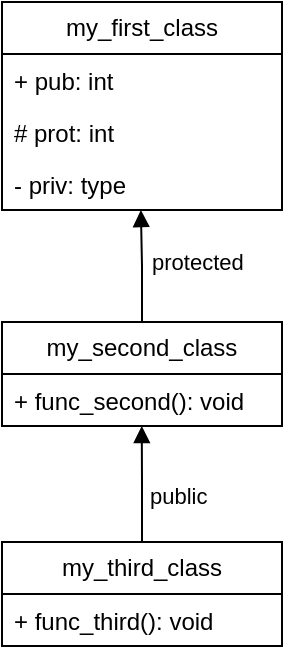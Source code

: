 <mxfile version="25.0.2">
  <diagram name="Page-1" id="MxoNv4nQiQHgK9i8ivyI">
    <mxGraphModel dx="1114" dy="780" grid="1" gridSize="10" guides="1" tooltips="1" connect="1" arrows="1" fold="1" page="1" pageScale="1" pageWidth="826" pageHeight="1169" math="0" shadow="0">
      <root>
        <mxCell id="0" />
        <mxCell id="1" parent="0" />
        <mxCell id="JxRFG7sV6omq5Ux-D1lD-19" style="edgeStyle=orthogonalEdgeStyle;rounded=0;orthogonalLoop=1;jettySize=auto;html=1;exitX=0.5;exitY=0;exitDx=0;exitDy=0;entryX=0.496;entryY=1;entryDx=0;entryDy=0;entryPerimeter=0;endArrow=block;endFill=1;" edge="1" parent="1" source="JxRFG7sV6omq5Ux-D1lD-25" target="JxRFG7sV6omq5Ux-D1lD-24">
          <mxGeometry relative="1" as="geometry">
            <mxPoint x="349.81" y="214" as="sourcePoint" />
            <mxPoint x="349.65" y="144" as="targetPoint" />
          </mxGeometry>
        </mxCell>
        <mxCell id="JxRFG7sV6omq5Ux-D1lD-32" value="protected" style="edgeLabel;html=1;align=left;verticalAlign=middle;resizable=0;points=[];" vertex="1" connectable="0" parent="JxRFG7sV6omq5Ux-D1lD-19">
          <mxGeometry x="0.082" y="-4" relative="1" as="geometry">
            <mxPoint as="offset" />
          </mxGeometry>
        </mxCell>
        <mxCell id="JxRFG7sV6omq5Ux-D1lD-21" value="my_first_class" style="swimlane;fontStyle=0;childLayout=stackLayout;horizontal=1;startSize=26;fillColor=none;horizontalStack=0;resizeParent=1;resizeParentMax=0;resizeLast=0;collapsible=1;marginBottom=0;whiteSpace=wrap;html=1;" vertex="1" parent="1">
          <mxGeometry x="280" y="40" width="140" height="104" as="geometry" />
        </mxCell>
        <mxCell id="JxRFG7sV6omq5Ux-D1lD-22" value="+ pub: int" style="text;strokeColor=none;fillColor=none;align=left;verticalAlign=top;spacingLeft=4;spacingRight=4;overflow=hidden;rotatable=0;points=[[0,0.5],[1,0.5]];portConstraint=eastwest;whiteSpace=wrap;html=1;" vertex="1" parent="JxRFG7sV6omq5Ux-D1lD-21">
          <mxGeometry y="26" width="140" height="26" as="geometry" />
        </mxCell>
        <mxCell id="JxRFG7sV6omq5Ux-D1lD-23" value="# prot: int" style="text;strokeColor=none;fillColor=none;align=left;verticalAlign=top;spacingLeft=4;spacingRight=4;overflow=hidden;rotatable=0;points=[[0,0.5],[1,0.5]];portConstraint=eastwest;whiteSpace=wrap;html=1;" vertex="1" parent="JxRFG7sV6omq5Ux-D1lD-21">
          <mxGeometry y="52" width="140" height="26" as="geometry" />
        </mxCell>
        <mxCell id="JxRFG7sV6omq5Ux-D1lD-24" value="- priv: type" style="text;strokeColor=none;fillColor=none;align=left;verticalAlign=top;spacingLeft=4;spacingRight=4;overflow=hidden;rotatable=0;points=[[0,0.5],[1,0.5]];portConstraint=eastwest;whiteSpace=wrap;html=1;" vertex="1" parent="JxRFG7sV6omq5Ux-D1lD-21">
          <mxGeometry y="78" width="140" height="26" as="geometry" />
        </mxCell>
        <mxCell id="JxRFG7sV6omq5Ux-D1lD-25" value="my_second_class" style="swimlane;fontStyle=0;childLayout=stackLayout;horizontal=1;startSize=26;fillColor=none;horizontalStack=0;resizeParent=1;resizeParentMax=0;resizeLast=0;collapsible=1;marginBottom=0;whiteSpace=wrap;html=1;" vertex="1" parent="1">
          <mxGeometry x="280" y="200" width="140" height="52" as="geometry" />
        </mxCell>
        <mxCell id="JxRFG7sV6omq5Ux-D1lD-26" value="+ func_second(): void" style="text;strokeColor=none;fillColor=none;align=left;verticalAlign=top;spacingLeft=4;spacingRight=4;overflow=hidden;rotatable=0;points=[[0,0.5],[1,0.5]];portConstraint=eastwest;whiteSpace=wrap;html=1;" vertex="1" parent="JxRFG7sV6omq5Ux-D1lD-25">
          <mxGeometry y="26" width="140" height="26" as="geometry" />
        </mxCell>
        <mxCell id="JxRFG7sV6omq5Ux-D1lD-29" value="my_third_class" style="swimlane;fontStyle=0;childLayout=stackLayout;horizontal=1;startSize=26;fillColor=none;horizontalStack=0;resizeParent=1;resizeParentMax=0;resizeLast=0;collapsible=1;marginBottom=0;whiteSpace=wrap;html=1;" vertex="1" parent="1">
          <mxGeometry x="280" y="310" width="140" height="52" as="geometry" />
        </mxCell>
        <mxCell id="JxRFG7sV6omq5Ux-D1lD-30" value="+ func_third(): void" style="text;strokeColor=none;fillColor=none;align=left;verticalAlign=top;spacingLeft=4;spacingRight=4;overflow=hidden;rotatable=0;points=[[0,0.5],[1,0.5]];portConstraint=eastwest;whiteSpace=wrap;html=1;" vertex="1" parent="JxRFG7sV6omq5Ux-D1lD-29">
          <mxGeometry y="26" width="140" height="26" as="geometry" />
        </mxCell>
        <mxCell id="JxRFG7sV6omq5Ux-D1lD-31" style="edgeStyle=orthogonalEdgeStyle;rounded=0;orthogonalLoop=1;jettySize=auto;html=1;endArrow=block;endFill=1;exitX=0.5;exitY=0;exitDx=0;exitDy=0;" edge="1" parent="1" source="JxRFG7sV6omq5Ux-D1lD-29">
          <mxGeometry relative="1" as="geometry">
            <mxPoint x="350" y="300" as="sourcePoint" />
            <mxPoint x="349.88" y="252" as="targetPoint" />
          </mxGeometry>
        </mxCell>
        <mxCell id="JxRFG7sV6omq5Ux-D1lD-33" value="public" style="edgeLabel;html=1;align=left;verticalAlign=middle;resizable=0;points=[];" vertex="1" connectable="0" parent="JxRFG7sV6omq5Ux-D1lD-31">
          <mxGeometry x="-0.212" y="-2" relative="1" as="geometry">
            <mxPoint as="offset" />
          </mxGeometry>
        </mxCell>
      </root>
    </mxGraphModel>
  </diagram>
</mxfile>
